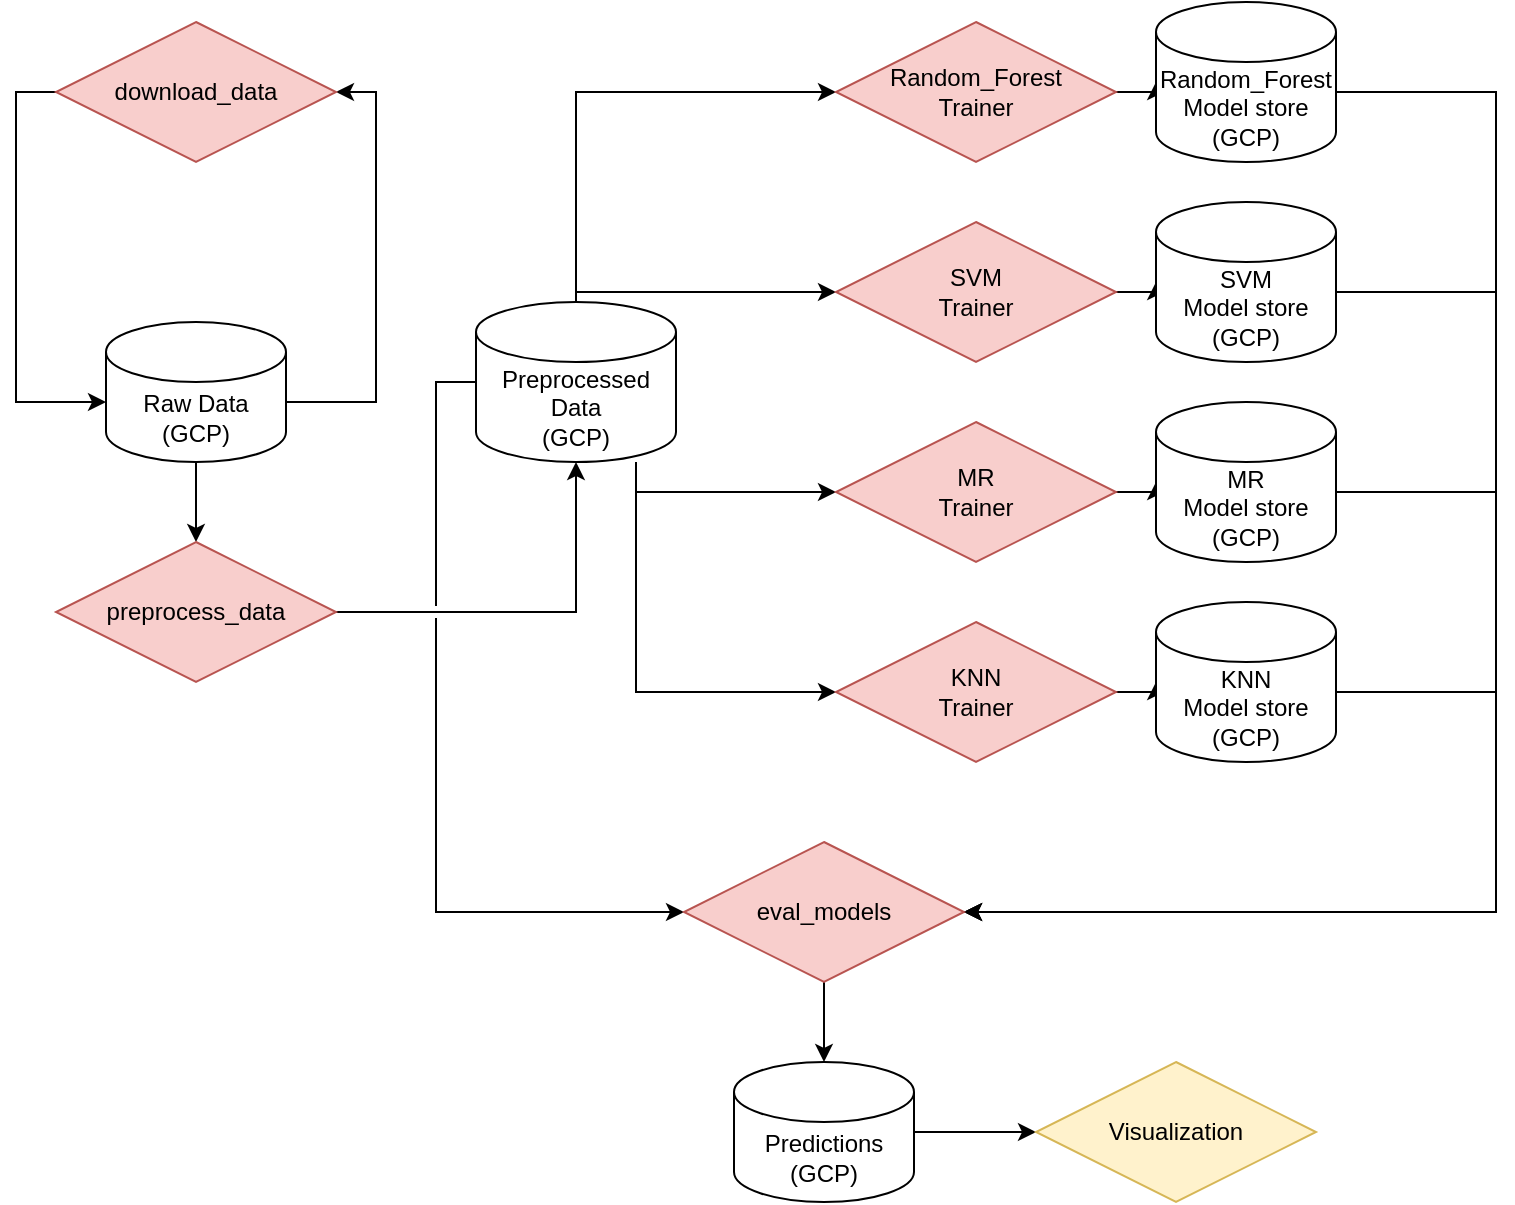 <mxfile version="13.10.4" type="github">
  <diagram id="NAG77fVCwrMrRA5WMwLv" name="Page-1">
    <mxGraphModel dx="2062" dy="1154" grid="1" gridSize="10" guides="1" tooltips="1" connect="1" arrows="1" fold="1" page="1" pageScale="1" pageWidth="827" pageHeight="1169" math="0" shadow="0">
      <root>
        <mxCell id="0" />
        <mxCell id="1" parent="0" />
        <mxCell id="WJ6gWHvl7HrqLCyJkt8T-3" style="edgeStyle=orthogonalEdgeStyle;rounded=0;orthogonalLoop=1;jettySize=auto;html=1;entryX=1;entryY=0.5;entryDx=0;entryDy=0;" edge="1" parent="1" source="WJ6gWHvl7HrqLCyJkt8T-1" target="WJ6gWHvl7HrqLCyJkt8T-2">
          <mxGeometry relative="1" as="geometry">
            <Array as="points">
              <mxPoint x="190" y="230" />
              <mxPoint x="190" y="75" />
            </Array>
          </mxGeometry>
        </mxCell>
        <mxCell id="WJ6gWHvl7HrqLCyJkt8T-6" style="edgeStyle=orthogonalEdgeStyle;rounded=0;orthogonalLoop=1;jettySize=auto;html=1;" edge="1" parent="1" source="WJ6gWHvl7HrqLCyJkt8T-1" target="WJ6gWHvl7HrqLCyJkt8T-5">
          <mxGeometry relative="1" as="geometry" />
        </mxCell>
        <mxCell id="WJ6gWHvl7HrqLCyJkt8T-1" value="Raw Data&lt;br&gt;(GCP)" style="shape=cylinder3;whiteSpace=wrap;html=1;boundedLbl=1;backgroundOutline=1;size=15;" vertex="1" parent="1">
          <mxGeometry x="55" y="190" width="90" height="70" as="geometry" />
        </mxCell>
        <mxCell id="WJ6gWHvl7HrqLCyJkt8T-4" style="edgeStyle=orthogonalEdgeStyle;rounded=0;orthogonalLoop=1;jettySize=auto;html=1;" edge="1" parent="1" source="WJ6gWHvl7HrqLCyJkt8T-2" target="WJ6gWHvl7HrqLCyJkt8T-1">
          <mxGeometry relative="1" as="geometry">
            <Array as="points">
              <mxPoint x="10" y="75" />
              <mxPoint x="10" y="230" />
            </Array>
          </mxGeometry>
        </mxCell>
        <mxCell id="WJ6gWHvl7HrqLCyJkt8T-2" value="download_data" style="rhombus;whiteSpace=wrap;html=1;fillColor=#f8cecc;strokeColor=#b85450;" vertex="1" parent="1">
          <mxGeometry x="30" y="40" width="140" height="70" as="geometry" />
        </mxCell>
        <mxCell id="WJ6gWHvl7HrqLCyJkt8T-8" style="edgeStyle=orthogonalEdgeStyle;rounded=0;orthogonalLoop=1;jettySize=auto;html=1;" edge="1" parent="1" source="WJ6gWHvl7HrqLCyJkt8T-5" target="WJ6gWHvl7HrqLCyJkt8T-7">
          <mxGeometry relative="1" as="geometry" />
        </mxCell>
        <mxCell id="WJ6gWHvl7HrqLCyJkt8T-5" value="preprocess_data" style="rhombus;whiteSpace=wrap;html=1;fillColor=#f8cecc;strokeColor=#b85450;" vertex="1" parent="1">
          <mxGeometry x="30" y="300" width="140" height="70" as="geometry" />
        </mxCell>
        <mxCell id="WJ6gWHvl7HrqLCyJkt8T-13" style="edgeStyle=orthogonalEdgeStyle;rounded=0;orthogonalLoop=1;jettySize=auto;html=1;" edge="1" parent="1" source="WJ6gWHvl7HrqLCyJkt8T-7" target="WJ6gWHvl7HrqLCyJkt8T-9">
          <mxGeometry relative="1" as="geometry">
            <Array as="points">
              <mxPoint x="290" y="75" />
            </Array>
          </mxGeometry>
        </mxCell>
        <mxCell id="WJ6gWHvl7HrqLCyJkt8T-14" style="edgeStyle=orthogonalEdgeStyle;rounded=0;orthogonalLoop=1;jettySize=auto;html=1;" edge="1" parent="1" source="WJ6gWHvl7HrqLCyJkt8T-7" target="WJ6gWHvl7HrqLCyJkt8T-10">
          <mxGeometry relative="1" as="geometry">
            <Array as="points">
              <mxPoint x="290" y="175" />
            </Array>
          </mxGeometry>
        </mxCell>
        <mxCell id="WJ6gWHvl7HrqLCyJkt8T-15" style="edgeStyle=orthogonalEdgeStyle;rounded=0;orthogonalLoop=1;jettySize=auto;html=1;" edge="1" parent="1" source="WJ6gWHvl7HrqLCyJkt8T-7" target="WJ6gWHvl7HrqLCyJkt8T-11">
          <mxGeometry relative="1" as="geometry">
            <Array as="points">
              <mxPoint x="320" y="275" />
            </Array>
          </mxGeometry>
        </mxCell>
        <mxCell id="WJ6gWHvl7HrqLCyJkt8T-16" style="edgeStyle=orthogonalEdgeStyle;rounded=0;orthogonalLoop=1;jettySize=auto;html=1;entryX=0;entryY=0.5;entryDx=0;entryDy=0;" edge="1" parent="1" source="WJ6gWHvl7HrqLCyJkt8T-7" target="WJ6gWHvl7HrqLCyJkt8T-12">
          <mxGeometry relative="1" as="geometry">
            <Array as="points">
              <mxPoint x="320" y="375" />
            </Array>
          </mxGeometry>
        </mxCell>
        <mxCell id="WJ6gWHvl7HrqLCyJkt8T-31" style="edgeStyle=orthogonalEdgeStyle;rounded=0;orthogonalLoop=1;jettySize=auto;html=1;shadow=0;jumpStyle=gap;" edge="1" parent="1" source="WJ6gWHvl7HrqLCyJkt8T-7" target="WJ6gWHvl7HrqLCyJkt8T-26">
          <mxGeometry relative="1" as="geometry">
            <Array as="points">
              <mxPoint x="220" y="220" />
              <mxPoint x="220" y="485" />
            </Array>
          </mxGeometry>
        </mxCell>
        <mxCell id="WJ6gWHvl7HrqLCyJkt8T-7" value="Preprocessed&lt;br&gt;Data&lt;br&gt;(GCP)" style="shape=cylinder3;whiteSpace=wrap;html=1;boundedLbl=1;backgroundOutline=1;size=15;" vertex="1" parent="1">
          <mxGeometry x="240" y="180" width="100" height="80" as="geometry" />
        </mxCell>
        <mxCell id="WJ6gWHvl7HrqLCyJkt8T-21" value="" style="edgeStyle=orthogonalEdgeStyle;rounded=0;orthogonalLoop=1;jettySize=auto;html=1;" edge="1" parent="1" source="WJ6gWHvl7HrqLCyJkt8T-9" target="WJ6gWHvl7HrqLCyJkt8T-17">
          <mxGeometry relative="1" as="geometry" />
        </mxCell>
        <mxCell id="WJ6gWHvl7HrqLCyJkt8T-9" value="Random_Forest&lt;br&gt;Trainer" style="rhombus;whiteSpace=wrap;html=1;fillColor=#f8cecc;strokeColor=#b85450;" vertex="1" parent="1">
          <mxGeometry x="420" y="40" width="140" height="70" as="geometry" />
        </mxCell>
        <mxCell id="WJ6gWHvl7HrqLCyJkt8T-22" value="" style="edgeStyle=orthogonalEdgeStyle;rounded=0;orthogonalLoop=1;jettySize=auto;html=1;" edge="1" parent="1" source="WJ6gWHvl7HrqLCyJkt8T-10" target="WJ6gWHvl7HrqLCyJkt8T-18">
          <mxGeometry relative="1" as="geometry" />
        </mxCell>
        <mxCell id="WJ6gWHvl7HrqLCyJkt8T-10" value="SVM&lt;br&gt;Trainer" style="rhombus;whiteSpace=wrap;html=1;fillColor=#f8cecc;strokeColor=#b85450;" vertex="1" parent="1">
          <mxGeometry x="420" y="140" width="140" height="70" as="geometry" />
        </mxCell>
        <mxCell id="WJ6gWHvl7HrqLCyJkt8T-23" value="" style="edgeStyle=orthogonalEdgeStyle;rounded=0;orthogonalLoop=1;jettySize=auto;html=1;" edge="1" parent="1" source="WJ6gWHvl7HrqLCyJkt8T-11" target="WJ6gWHvl7HrqLCyJkt8T-19">
          <mxGeometry relative="1" as="geometry" />
        </mxCell>
        <mxCell id="WJ6gWHvl7HrqLCyJkt8T-11" value="MR&lt;br&gt;Trainer" style="rhombus;whiteSpace=wrap;html=1;fillColor=#f8cecc;strokeColor=#b85450;" vertex="1" parent="1">
          <mxGeometry x="420" y="240" width="140" height="70" as="geometry" />
        </mxCell>
        <mxCell id="WJ6gWHvl7HrqLCyJkt8T-24" value="" style="edgeStyle=orthogonalEdgeStyle;rounded=0;orthogonalLoop=1;jettySize=auto;html=1;" edge="1" parent="1" source="WJ6gWHvl7HrqLCyJkt8T-12" target="WJ6gWHvl7HrqLCyJkt8T-20">
          <mxGeometry relative="1" as="geometry" />
        </mxCell>
        <mxCell id="WJ6gWHvl7HrqLCyJkt8T-12" value="KNN&lt;br&gt;Trainer" style="rhombus;whiteSpace=wrap;html=1;fillColor=#f8cecc;strokeColor=#b85450;" vertex="1" parent="1">
          <mxGeometry x="420" y="340" width="140" height="70" as="geometry" />
        </mxCell>
        <mxCell id="WJ6gWHvl7HrqLCyJkt8T-27" style="edgeStyle=orthogonalEdgeStyle;rounded=0;orthogonalLoop=1;jettySize=auto;html=1;entryX=1;entryY=0.5;entryDx=0;entryDy=0;" edge="1" parent="1" source="WJ6gWHvl7HrqLCyJkt8T-17" target="WJ6gWHvl7HrqLCyJkt8T-26">
          <mxGeometry relative="1" as="geometry">
            <Array as="points">
              <mxPoint x="750" y="75" />
              <mxPoint x="750" y="485" />
            </Array>
          </mxGeometry>
        </mxCell>
        <mxCell id="WJ6gWHvl7HrqLCyJkt8T-17" value="Random_Forest&lt;br&gt;Model store&lt;br&gt;(GCP)" style="shape=cylinder3;whiteSpace=wrap;html=1;boundedLbl=1;backgroundOutline=1;size=15;" vertex="1" parent="1">
          <mxGeometry x="580" y="30" width="90" height="80" as="geometry" />
        </mxCell>
        <mxCell id="WJ6gWHvl7HrqLCyJkt8T-28" style="edgeStyle=orthogonalEdgeStyle;rounded=0;orthogonalLoop=1;jettySize=auto;html=1;" edge="1" parent="1" source="WJ6gWHvl7HrqLCyJkt8T-18" target="WJ6gWHvl7HrqLCyJkt8T-26">
          <mxGeometry relative="1" as="geometry">
            <Array as="points">
              <mxPoint x="750" y="175" />
              <mxPoint x="750" y="485" />
            </Array>
          </mxGeometry>
        </mxCell>
        <mxCell id="WJ6gWHvl7HrqLCyJkt8T-18" value="SVM&lt;br&gt;Model store&lt;br&gt;(GCP)" style="shape=cylinder3;whiteSpace=wrap;html=1;boundedLbl=1;backgroundOutline=1;size=15;" vertex="1" parent="1">
          <mxGeometry x="580" y="130" width="90" height="80" as="geometry" />
        </mxCell>
        <mxCell id="WJ6gWHvl7HrqLCyJkt8T-29" style="edgeStyle=orthogonalEdgeStyle;rounded=0;orthogonalLoop=1;jettySize=auto;html=1;" edge="1" parent="1" source="WJ6gWHvl7HrqLCyJkt8T-19" target="WJ6gWHvl7HrqLCyJkt8T-26">
          <mxGeometry relative="1" as="geometry">
            <Array as="points">
              <mxPoint x="750" y="275" />
              <mxPoint x="750" y="485" />
            </Array>
          </mxGeometry>
        </mxCell>
        <mxCell id="WJ6gWHvl7HrqLCyJkt8T-19" value="MR&lt;br&gt;Model store&lt;br&gt;(GCP)" style="shape=cylinder3;whiteSpace=wrap;html=1;boundedLbl=1;backgroundOutline=1;size=15;" vertex="1" parent="1">
          <mxGeometry x="580" y="230" width="90" height="80" as="geometry" />
        </mxCell>
        <mxCell id="WJ6gWHvl7HrqLCyJkt8T-30" style="edgeStyle=orthogonalEdgeStyle;rounded=0;orthogonalLoop=1;jettySize=auto;html=1;entryX=0.907;entryY=0.6;entryDx=0;entryDy=0;entryPerimeter=0;" edge="1" parent="1" source="WJ6gWHvl7HrqLCyJkt8T-20" target="WJ6gWHvl7HrqLCyJkt8T-26">
          <mxGeometry relative="1" as="geometry">
            <Array as="points">
              <mxPoint x="750" y="375" />
              <mxPoint x="750" y="485" />
              <mxPoint x="471" y="485" />
            </Array>
          </mxGeometry>
        </mxCell>
        <mxCell id="WJ6gWHvl7HrqLCyJkt8T-20" value="KNN&lt;br&gt;Model store&lt;br&gt;(GCP)" style="shape=cylinder3;whiteSpace=wrap;html=1;boundedLbl=1;backgroundOutline=1;size=15;" vertex="1" parent="1">
          <mxGeometry x="580" y="330" width="90" height="80" as="geometry" />
        </mxCell>
        <mxCell id="WJ6gWHvl7HrqLCyJkt8T-33" style="edgeStyle=orthogonalEdgeStyle;rounded=0;jumpStyle=gap;orthogonalLoop=1;jettySize=auto;html=1;shadow=0;" edge="1" parent="1" source="WJ6gWHvl7HrqLCyJkt8T-26" target="WJ6gWHvl7HrqLCyJkt8T-32">
          <mxGeometry relative="1" as="geometry" />
        </mxCell>
        <mxCell id="WJ6gWHvl7HrqLCyJkt8T-26" value="eval_models" style="rhombus;whiteSpace=wrap;html=1;fillColor=#f8cecc;strokeColor=#b85450;" vertex="1" parent="1">
          <mxGeometry x="344" y="450" width="140" height="70" as="geometry" />
        </mxCell>
        <mxCell id="WJ6gWHvl7HrqLCyJkt8T-36" style="edgeStyle=orthogonalEdgeStyle;rounded=0;jumpStyle=gap;orthogonalLoop=1;jettySize=auto;html=1;shadow=0;" edge="1" parent="1" source="WJ6gWHvl7HrqLCyJkt8T-32" target="WJ6gWHvl7HrqLCyJkt8T-35">
          <mxGeometry relative="1" as="geometry" />
        </mxCell>
        <mxCell id="WJ6gWHvl7HrqLCyJkt8T-32" value="Predictions&lt;br&gt;(GCP)" style="shape=cylinder3;whiteSpace=wrap;html=1;boundedLbl=1;backgroundOutline=1;size=15;" vertex="1" parent="1">
          <mxGeometry x="369" y="560" width="90" height="70" as="geometry" />
        </mxCell>
        <mxCell id="WJ6gWHvl7HrqLCyJkt8T-35" value="Visualization" style="rhombus;whiteSpace=wrap;html=1;fillColor=#fff2cc;strokeColor=#d6b656;" vertex="1" parent="1">
          <mxGeometry x="520" y="560" width="140" height="70" as="geometry" />
        </mxCell>
      </root>
    </mxGraphModel>
  </diagram>
</mxfile>
